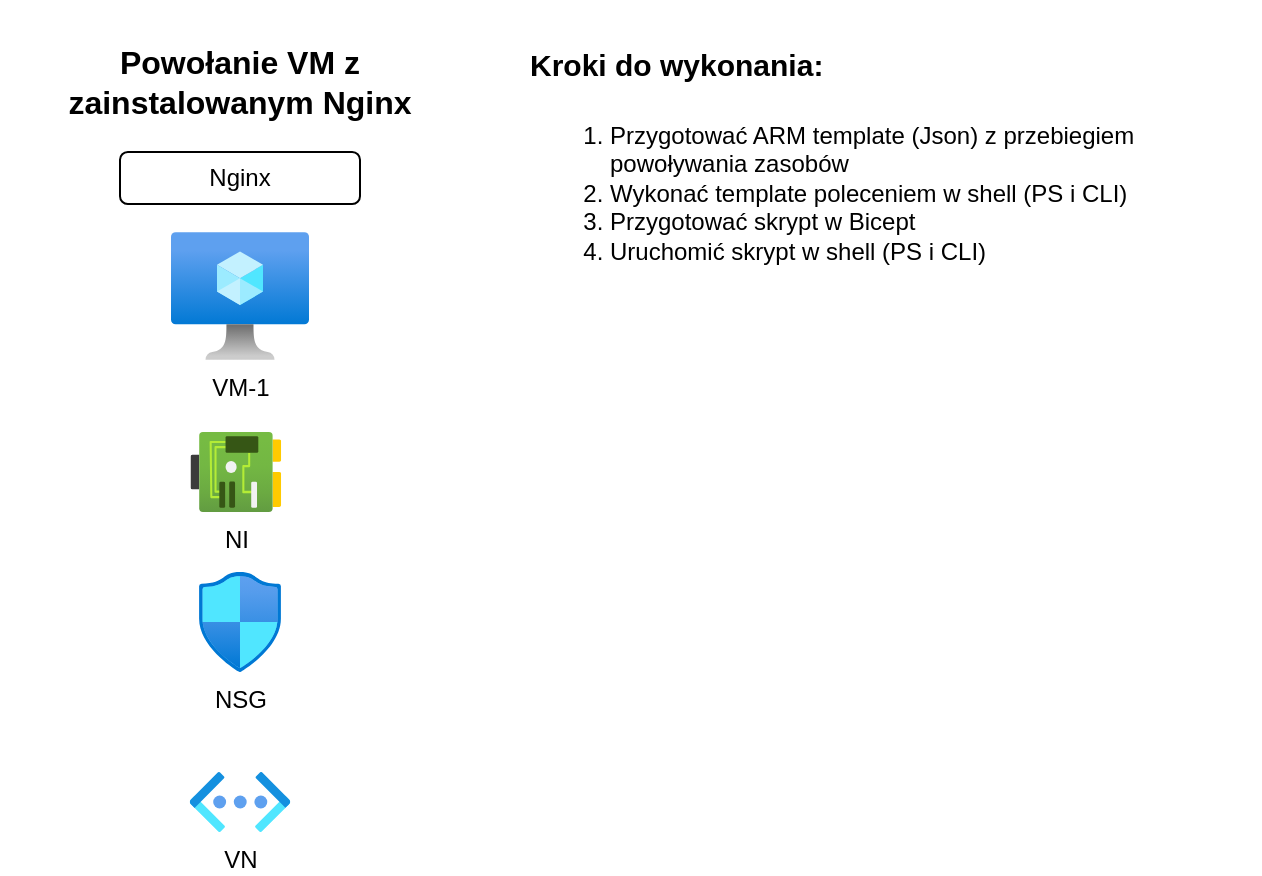 <mxfile version="16.5.1" type="device"><diagram id="WI9T0HZ2pTsCkuznbFz-" name="Page-1"><mxGraphModel dx="946" dy="672" grid="1" gridSize="10" guides="1" tooltips="1" connect="1" arrows="1" fold="1" page="1" pageScale="1" pageWidth="1169" pageHeight="827" math="0" shadow="0"><root><mxCell id="0"/><mxCell id="1" parent="0"/><mxCell id="hRfYOfdmKMIszprTOcnY-1" value="VM-1" style="aspect=fixed;html=1;points=[];align=center;image;fontSize=12;image=img/lib/azure2/compute/Virtual_Machine.svg;" vertex="1" parent="1"><mxGeometry x="125.5" y="120" width="69" height="64" as="geometry"/></mxCell><mxCell id="hRfYOfdmKMIszprTOcnY-2" value="Nginx" style="rounded=1;whiteSpace=wrap;html=1;" vertex="1" parent="1"><mxGeometry x="100" y="80" width="120" height="26" as="geometry"/></mxCell><mxCell id="hRfYOfdmKMIszprTOcnY-3" value="Powołanie VM z zainstalowanym Nginx" style="text;html=1;strokeColor=none;fillColor=none;align=center;verticalAlign=middle;whiteSpace=wrap;rounded=0;fontStyle=1;fontSize=16;" vertex="1" parent="1"><mxGeometry x="40" y="30" width="240" height="30" as="geometry"/></mxCell><mxCell id="hRfYOfdmKMIszprTOcnY-4" value="&lt;h1&gt;&lt;font style=&quot;font-size: 15px&quot;&gt;Kroki do wykonania:&lt;/font&gt;&lt;/h1&gt;&lt;p&gt;&lt;/p&gt;&lt;ol&gt;&lt;li&gt;Przygotować ARM template (Json) z przebiegiem powoływania zasobów&lt;/li&gt;&lt;li&gt;Wykonać template poleceniem w shell (PS i CLI)&lt;/li&gt;&lt;li&gt;Przygotować skrypt w Bicept&lt;/li&gt;&lt;li&gt;Uruchomić skrypt w shell (PS i CLI)&lt;/li&gt;&lt;/ol&gt;&lt;p&gt;&lt;/p&gt;" style="text;html=1;strokeColor=none;fillColor=none;spacing=5;spacingTop=-20;whiteSpace=wrap;overflow=hidden;rounded=0;" vertex="1" parent="1"><mxGeometry x="300" y="14" width="370" height="170" as="geometry"/></mxCell><mxCell id="hRfYOfdmKMIszprTOcnY-6" value="VN" style="aspect=fixed;html=1;points=[];align=center;image;fontSize=12;image=img/lib/azure2/networking/Virtual_Networks_Classic.svg;" vertex="1" parent="1"><mxGeometry x="134.88" y="390" width="50.25" height="30" as="geometry"/></mxCell><mxCell id="hRfYOfdmKMIszprTOcnY-8" value="NSG" style="aspect=fixed;html=1;points=[];align=center;image;fontSize=12;image=img/lib/azure2/networking/Network_Security_Groups.svg;" vertex="1" parent="1"><mxGeometry x="139.41" y="290" width="41.18" height="50" as="geometry"/></mxCell><mxCell id="hRfYOfdmKMIszprTOcnY-9" value="NI" style="aspect=fixed;html=1;points=[];align=center;image;fontSize=12;image=img/lib/azure2/networking/Network_Interfaces.svg;" vertex="1" parent="1"><mxGeometry x="135.26" y="220" width="45.33" height="40" as="geometry"/></mxCell></root></mxGraphModel></diagram></mxfile>